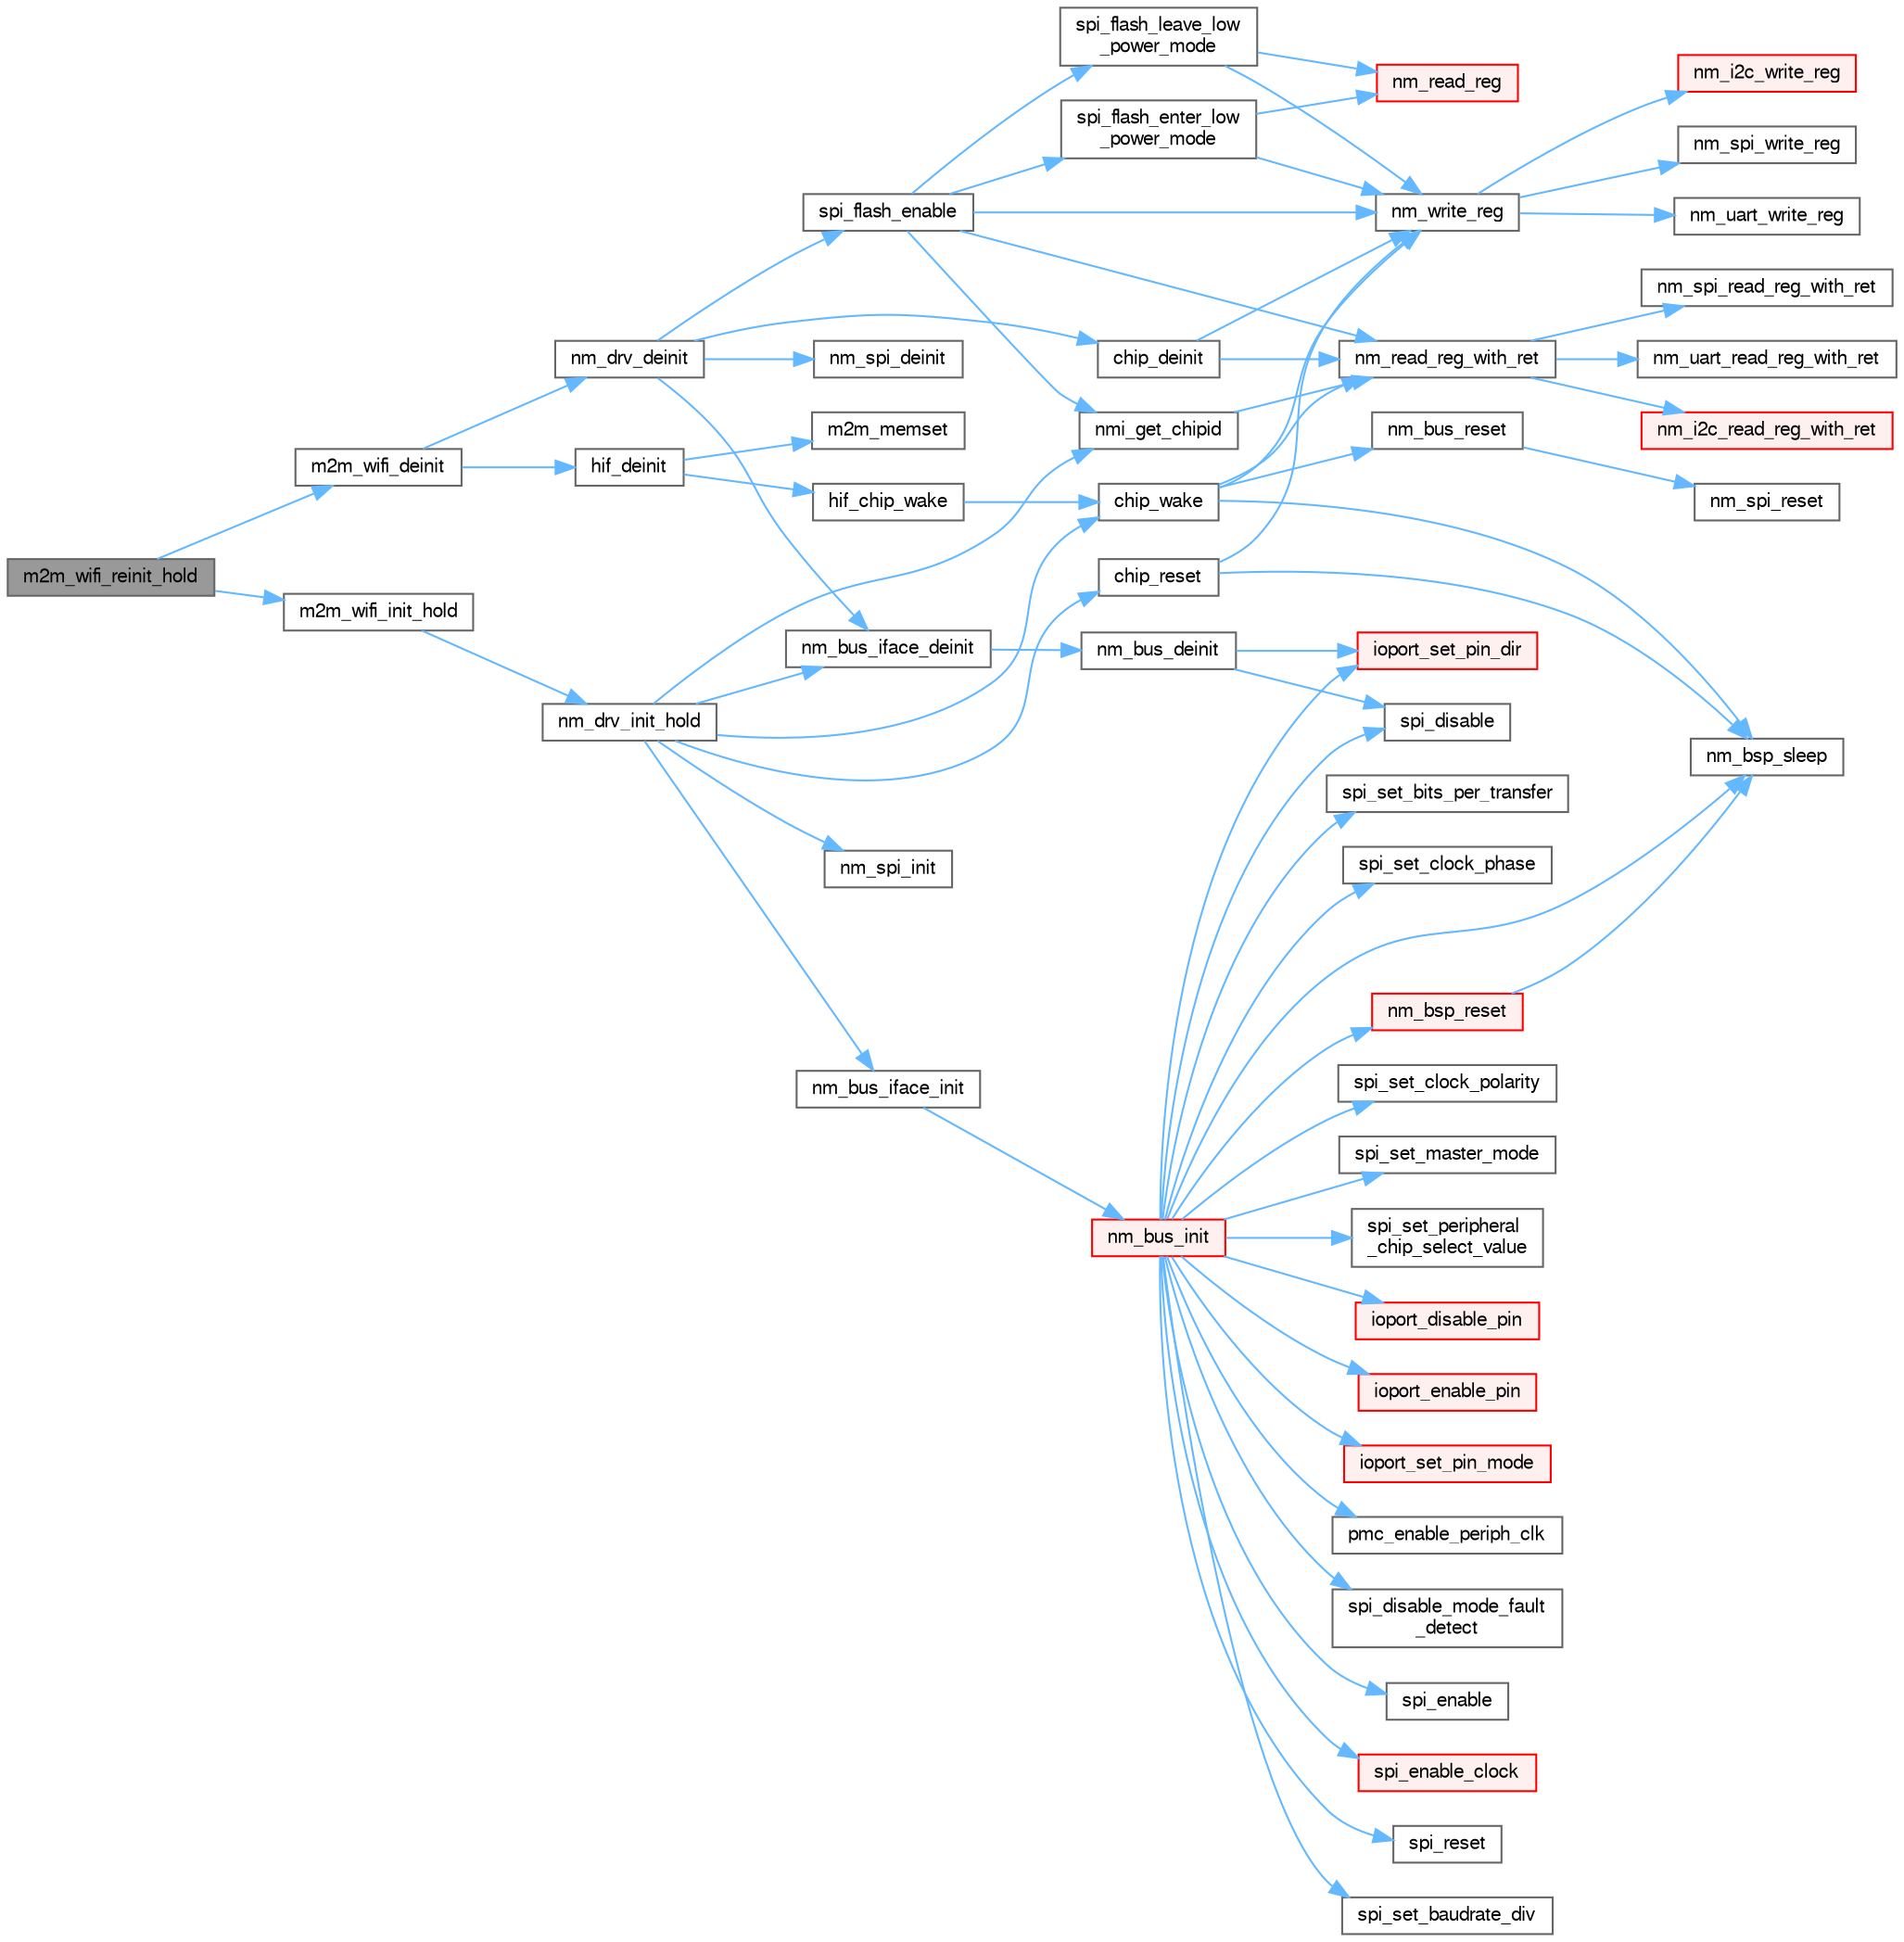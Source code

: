 digraph "m2m_wifi_reinit_hold"
{
 // LATEX_PDF_SIZE
  bgcolor="transparent";
  edge [fontname=FreeSans,fontsize=10,labelfontname=FreeSans,labelfontsize=10];
  node [fontname=FreeSans,fontsize=10,shape=box,height=0.2,width=0.4];
  rankdir="LR";
  Node1 [label="m2m_wifi_reinit_hold",height=0.2,width=0.4,color="gray40", fillcolor="grey60", style="filled", fontcolor="black",tooltip="First part of m2m_wifi_reinit, up to the point of initializing SPI for flash access."];
  Node1 -> Node2 [color="steelblue1",style="solid"];
  Node2 [label="m2m_wifi_deinit",height=0.2,width=0.4,color="grey40", fillcolor="white", style="filled",URL="$group___w_l_a_n_i_n_i_t.html#gacadee10a536f3e9817f26aa52b0bb954",tooltip="De-initialize the WINC driver and host interface."];
  Node2 -> Node3 [color="steelblue1",style="solid"];
  Node3 [label="hif_deinit",height=0.2,width=0.4,color="grey40", fillcolor="white", style="filled",URL="$m2m__hif_8c.html#a297b5d8edbc7f34eedb4992bf20b16ab",tooltip="To De-initialize HIF layer."];
  Node3 -> Node4 [color="steelblue1",style="solid"];
  Node4 [label="hif_chip_wake",height=0.2,width=0.4,color="grey40", fillcolor="white", style="filled",URL="$m2m__hif_8c.html#a88c8f023679d14d6866b80c9275db686",tooltip="To Wakeup the chip."];
  Node4 -> Node5 [color="steelblue1",style="solid"];
  Node5 [label="chip_wake",height=0.2,width=0.4,color="grey40", fillcolor="white", style="filled",URL="$nmasic_8c.html#abe05d6f4afa80ace3bd105d63dceda52",tooltip=" "];
  Node5 -> Node6 [color="steelblue1",style="solid"];
  Node6 [label="nm_bsp_sleep",height=0.2,width=0.4,color="grey40", fillcolor="white", style="filled",URL="$group___nm_bsp_sleep_fn.html#gadbf38ddf0138d8e0a4e4720909a7b081",tooltip="Used to put the host to sleep for the specified duration (in milliseconds). Forcing the host to sleep..."];
  Node5 -> Node7 [color="steelblue1",style="solid"];
  Node7 [label="nm_bus_reset",height=0.2,width=0.4,color="grey40", fillcolor="white", style="filled",URL="$nmbus_8c.html#a47e65a88a8262359d46de3cb869f481e",tooltip="reset bus interface"];
  Node7 -> Node8 [color="steelblue1",style="solid"];
  Node8 [label="nm_spi_reset",height=0.2,width=0.4,color="grey40", fillcolor="white", style="filled",URL="$nmspi_8h.html#a2277b874c5554c7f0675fcd5543aa6c0",tooltip="reset the SPI"];
  Node5 -> Node9 [color="steelblue1",style="solid"];
  Node9 [label="nm_read_reg_with_ret",height=0.2,width=0.4,color="grey40", fillcolor="white", style="filled",URL="$nmbus_8c.html#a475d273d8342f3f5c2a00e2887bf1b4f",tooltip=" "];
  Node9 -> Node10 [color="steelblue1",style="solid"];
  Node10 [label="nm_i2c_read_reg_with_ret",height=0.2,width=0.4,color="red", fillcolor="#FFF0F0", style="filled",URL="$nmi2c_8c.html#aa653cd4fd522820cd784c6328f372261",tooltip=" "];
  Node9 -> Node19 [color="steelblue1",style="solid"];
  Node19 [label="nm_spi_read_reg_with_ret",height=0.2,width=0.4,color="grey40", fillcolor="white", style="filled",URL="$nmspi_8h.html#aae92c14d16f00b293e10a8a3a86f9095",tooltip=" "];
  Node9 -> Node20 [color="steelblue1",style="solid"];
  Node20 [label="nm_uart_read_reg_with_ret",height=0.2,width=0.4,color="grey40", fillcolor="white", style="filled",URL="$nmuart_8h.html#a5ddecb766fd8041b0a2ff7f553f8183e",tooltip=" "];
  Node5 -> Node21 [color="steelblue1",style="solid"];
  Node21 [label="nm_write_reg",height=0.2,width=0.4,color="grey40", fillcolor="white", style="filled",URL="$nmbus_8c.html#a6a7d6b943cea86630575707ef80e09f9",tooltip=" "];
  Node21 -> Node22 [color="steelblue1",style="solid"];
  Node22 [label="nm_i2c_write_reg",height=0.2,width=0.4,color="red", fillcolor="#FFF0F0", style="filled",URL="$nmi2c_8c.html#a1bd0dd974a31b39146c20717bd6b7991",tooltip=" "];
  Node21 -> Node23 [color="steelblue1",style="solid"];
  Node23 [label="nm_spi_write_reg",height=0.2,width=0.4,color="grey40", fillcolor="white", style="filled",URL="$nmspi_8h.html#a8e4e4efa9b987e6eed4c23b848248a32",tooltip=" "];
  Node21 -> Node24 [color="steelblue1",style="solid"];
  Node24 [label="nm_uart_write_reg",height=0.2,width=0.4,color="grey40", fillcolor="white", style="filled",URL="$nmuart_8h.html#a8d6ab67f8e0106126ba1748e68cd943c",tooltip=" "];
  Node3 -> Node25 [color="steelblue1",style="solid"];
  Node25 [label="m2m_memset",height=0.2,width=0.4,color="grey40", fillcolor="white", style="filled",URL="$group___c_o_m_m_o_n_a_p_i.html#ga245e71a174d65f12926883f76752df93",tooltip="Set specified number of data bytes in specified data buffer to specified value."];
  Node2 -> Node26 [color="steelblue1",style="solid"];
  Node26 [label="nm_drv_deinit",height=0.2,width=0.4,color="grey40", fillcolor="white", style="filled",URL="$nmdrv_8c.html#a444c8058e44c2381fcceac93a5f53a3c",tooltip=" "];
  Node26 -> Node27 [color="steelblue1",style="solid"];
  Node27 [label="chip_deinit",height=0.2,width=0.4,color="grey40", fillcolor="white", style="filled",URL="$nmasic_8c.html#a56e8f10481e53eb5895a15b565f0a40e",tooltip=" "];
  Node27 -> Node9 [color="steelblue1",style="solid"];
  Node27 -> Node21 [color="steelblue1",style="solid"];
  Node26 -> Node28 [color="steelblue1",style="solid"];
  Node28 [label="nm_bus_iface_deinit",height=0.2,width=0.4,color="grey40", fillcolor="white", style="filled",URL="$nmbus_8c.html#afd8c7289de1cbf00464909c5c491b088",tooltip="Deinitialize bus interface."];
  Node28 -> Node29 [color="steelblue1",style="solid"];
  Node29 [label="nm_bus_deinit",height=0.2,width=0.4,color="grey40", fillcolor="white", style="filled",URL="$nm__bus__wrapper__same70_8c.html#a079140d5aa8c4f896339434c669a44aa",tooltip="De-initialize the bus wrapper."];
  Node29 -> Node30 [color="steelblue1",style="solid"];
  Node30 [label="ioport_set_pin_dir",height=0.2,width=0.4,color="red", fillcolor="#FFF0F0", style="filled",URL="$group__ioport__group.html#ga2d3cad38c936cf010569927289262350",tooltip="Set direction for a single IOPORT pin."];
  Node29 -> Node36 [color="steelblue1",style="solid"];
  Node36 [label="spi_disable",height=0.2,width=0.4,color="grey40", fillcolor="white", style="filled",URL="$drivers_2spi_2spi_8h.html#ae1923cf9736b951fa60a7404d4420812",tooltip="Disable SPI."];
  Node26 -> Node37 [color="steelblue1",style="solid"];
  Node37 [label="nm_spi_deinit",height=0.2,width=0.4,color="grey40", fillcolor="white", style="filled",URL="$nmspi_8h.html#a1fc5eb201dcbd964d83036e2770380f9",tooltip="DeInitialize the SPI."];
  Node26 -> Node38 [color="steelblue1",style="solid"];
  Node38 [label="spi_flash_enable",height=0.2,width=0.4,color="grey40", fillcolor="white", style="filled",URL="$spi__flash_8c.html#a23d1f759627afdedeb961dd12aec2c7d",tooltip=" "];
  Node38 -> Node9 [color="steelblue1",style="solid"];
  Node38 -> Node21 [color="steelblue1",style="solid"];
  Node38 -> Node39 [color="steelblue1",style="solid"];
  Node39 [label="nmi_get_chipid",height=0.2,width=0.4,color="grey40", fillcolor="white", style="filled",URL="$nmasic_8c.html#a2325ac5878275e4ca3f99675cf78be72",tooltip=" "];
  Node39 -> Node9 [color="steelblue1",style="solid"];
  Node38 -> Node40 [color="steelblue1",style="solid"];
  Node40 [label="spi_flash_enter_low\l_power_mode",height=0.2,width=0.4,color="grey40", fillcolor="white", style="filled",URL="$spi__flash_8c.html#ab812ecc64869be5109c38fec4cd976d3",tooltip=" "];
  Node40 -> Node41 [color="steelblue1",style="solid"];
  Node41 [label="nm_read_reg",height=0.2,width=0.4,color="red", fillcolor="#FFF0F0", style="filled",URL="$nmbus_8c.html#a40095d9f8d9cd502b40d93015c93af24",tooltip=" "];
  Node40 -> Node21 [color="steelblue1",style="solid"];
  Node38 -> Node45 [color="steelblue1",style="solid"];
  Node45 [label="spi_flash_leave_low\l_power_mode",height=0.2,width=0.4,color="grey40", fillcolor="white", style="filled",URL="$spi__flash_8c.html#a45ffec24fbdc418f574fd2769a6b6ac9",tooltip=" "];
  Node45 -> Node41 [color="steelblue1",style="solid"];
  Node45 -> Node21 [color="steelblue1",style="solid"];
  Node1 -> Node46 [color="steelblue1",style="solid"];
  Node46 [label="m2m_wifi_init_hold",height=0.2,width=0.4,color="grey40", fillcolor="white", style="filled",URL="$group___w_l_a_n_i_n_i_t.html#gad5a28981a30a86ff934c36276e6c406a",tooltip="First part of m2m_wifi_init, up to the point of initializing SPI for flash access."];
  Node46 -> Node47 [color="steelblue1",style="solid"];
  Node47 [label="nm_drv_init_hold",height=0.2,width=0.4,color="grey40", fillcolor="white", style="filled",URL="$nmdrv_8c.html#a221982f7720b56973f8d52a97eff6f6a",tooltip=" "];
  Node47 -> Node48 [color="steelblue1",style="solid"];
  Node48 [label="chip_reset",height=0.2,width=0.4,color="grey40", fillcolor="white", style="filled",URL="$nmasic_8c.html#a6a4516bd3101cf65fa64750b98a9a9b9",tooltip=" "];
  Node48 -> Node6 [color="steelblue1",style="solid"];
  Node48 -> Node21 [color="steelblue1",style="solid"];
  Node47 -> Node5 [color="steelblue1",style="solid"];
  Node47 -> Node28 [color="steelblue1",style="solid"];
  Node47 -> Node49 [color="steelblue1",style="solid"];
  Node49 [label="nm_bus_iface_init",height=0.2,width=0.4,color="grey40", fillcolor="white", style="filled",URL="$nmbus_8c.html#aaafc1bd52ccd798c512173f18543b966",tooltip=" "];
  Node49 -> Node50 [color="steelblue1",style="solid"];
  Node50 [label="nm_bus_init",height=0.2,width=0.4,color="red", fillcolor="#FFF0F0", style="filled",URL="$nm__bus__wrapper__same70_8c.html#ac6735b4dcb286ba50ed1b2db8ae04d31",tooltip=" "];
  Node50 -> Node51 [color="steelblue1",style="solid"];
  Node51 [label="ioport_disable_pin",height=0.2,width=0.4,color="red", fillcolor="#FFF0F0", style="filled",URL="$group__ioport__group.html#ga71ffb860475938ae5c465ae8a536b6fd",tooltip="Disable IOPORT pin, based on a pin created with IOPORT_CREATE_PIN()."];
  Node50 -> Node54 [color="steelblue1",style="solid"];
  Node54 [label="ioport_enable_pin",height=0.2,width=0.4,color="red", fillcolor="#FFF0F0", style="filled",URL="$group__ioport__group.html#gacdc3b4c6e23bed18c45de856fda5678f",tooltip="Enable an IOPORT pin, based on a pin created with IOPORT_CREATE_PIN()."];
  Node50 -> Node30 [color="steelblue1",style="solid"];
  Node50 -> Node57 [color="steelblue1",style="solid"];
  Node57 [label="ioport_set_pin_mode",height=0.2,width=0.4,color="red", fillcolor="#FFF0F0", style="filled",URL="$group__ioport__group.html#ga09df7897a4e2401204c84211a29aa67a",tooltip="Set pin mode for one single IOPORT pin."];
  Node50 -> Node60 [color="steelblue1",style="solid"];
  Node60 [label="nm_bsp_reset",height=0.2,width=0.4,color="red", fillcolor="#FFF0F0", style="filled",URL="$group___nm_bsp_reset_fn.html#ga3e540428a9246a27c61999ecb7e13d05",tooltip="Reset WINC1500 SoC by setting CHIP_EN and RESET_N signals low, CHIP_EN high then RESET_N high."];
  Node60 -> Node6 [color="steelblue1",style="solid"];
  Node50 -> Node6 [color="steelblue1",style="solid"];
  Node50 -> Node63 [color="steelblue1",style="solid"];
  Node63 [label="pmc_enable_periph_clk",height=0.2,width=0.4,color="grey40", fillcolor="white", style="filled",URL="$group__sam__drivers__pmc__group.html#gad09de55bb493f4ebdd92305f24f27d62",tooltip="Enable the specified peripheral clock."];
  Node50 -> Node36 [color="steelblue1",style="solid"];
  Node50 -> Node64 [color="steelblue1",style="solid"];
  Node64 [label="spi_disable_mode_fault\l_detect",height=0.2,width=0.4,color="grey40", fillcolor="white", style="filled",URL="$drivers_2spi_2spi_8h.html#a1498285b5ff73664ad14833e5ce01c6a",tooltip="Disable Mode Fault Detection."];
  Node50 -> Node65 [color="steelblue1",style="solid"];
  Node65 [label="spi_enable",height=0.2,width=0.4,color="grey40", fillcolor="white", style="filled",URL="$drivers_2spi_2spi_8h.html#a0d4feda4666a1448e5d41a8479b60689",tooltip="Enable SPI."];
  Node50 -> Node66 [color="steelblue1",style="solid"];
  Node66 [label="spi_enable_clock",height=0.2,width=0.4,color="red", fillcolor="#FFF0F0", style="filled",URL="$group__sam__drivers__spi__group.html#ga717643bb5d2401bed319b2ad8bc41462",tooltip="Enable SPI clock."];
  Node50 -> Node68 [color="steelblue1",style="solid"];
  Node68 [label="spi_reset",height=0.2,width=0.4,color="grey40", fillcolor="white", style="filled",URL="$drivers_2spi_2spi_8h.html#a678f8e496cc236c912f4105aebffef36",tooltip="Reset SPI and set it to Slave mode."];
  Node50 -> Node69 [color="steelblue1",style="solid"];
  Node69 [label="spi_set_baudrate_div",height=0.2,width=0.4,color="grey40", fillcolor="white", style="filled",URL="$group__sam__drivers__spi__group.html#ga28248e1b6c31317a2d0128e5eae6f516",tooltip="Set Serial Clock Baud Rate divider value (SCBR)."];
  Node50 -> Node70 [color="steelblue1",style="solid"];
  Node70 [label="spi_set_bits_per_transfer",height=0.2,width=0.4,color="grey40", fillcolor="white", style="filled",URL="$group__sam__drivers__spi__group.html#ga357d0caf683beeb0a84b4e0874dbbb2c",tooltip="Set number of bits per transfer."];
  Node50 -> Node71 [color="steelblue1",style="solid"];
  Node71 [label="spi_set_clock_phase",height=0.2,width=0.4,color="grey40", fillcolor="white", style="filled",URL="$group__sam__drivers__spi__group.html#gae7f5adbf3062c0a834cfd8f98b0c1878",tooltip="Set Data Capture Phase."];
  Node50 -> Node72 [color="steelblue1",style="solid"];
  Node72 [label="spi_set_clock_polarity",height=0.2,width=0.4,color="grey40", fillcolor="white", style="filled",URL="$group__sam__drivers__spi__group.html#ga5047dc4debab95407fa5b27360addc39",tooltip="Set clock default state."];
  Node50 -> Node73 [color="steelblue1",style="solid"];
  Node73 [label="spi_set_master_mode",height=0.2,width=0.4,color="grey40", fillcolor="white", style="filled",URL="$drivers_2spi_2spi_8h.html#a837805f2bd2b5f2c0a29e9651e503d34",tooltip="Set SPI to Master mode."];
  Node50 -> Node74 [color="steelblue1",style="solid"];
  Node74 [label="spi_set_peripheral\l_chip_select_value",height=0.2,width=0.4,color="grey40", fillcolor="white", style="filled",URL="$group__sam__drivers__spi__group.html#ga71131f0a9772ac93eeb6af52a1101ecc",tooltip="Set Peripheral Chip Select (PCS) value."];
  Node47 -> Node82 [color="steelblue1",style="solid"];
  Node82 [label="nm_spi_init",height=0.2,width=0.4,color="grey40", fillcolor="white", style="filled",URL="$nmspi_8h.html#ad47b5973430e547dd904b98a542b9ece",tooltip="Initialize the SPI."];
  Node47 -> Node39 [color="steelblue1",style="solid"];
}

